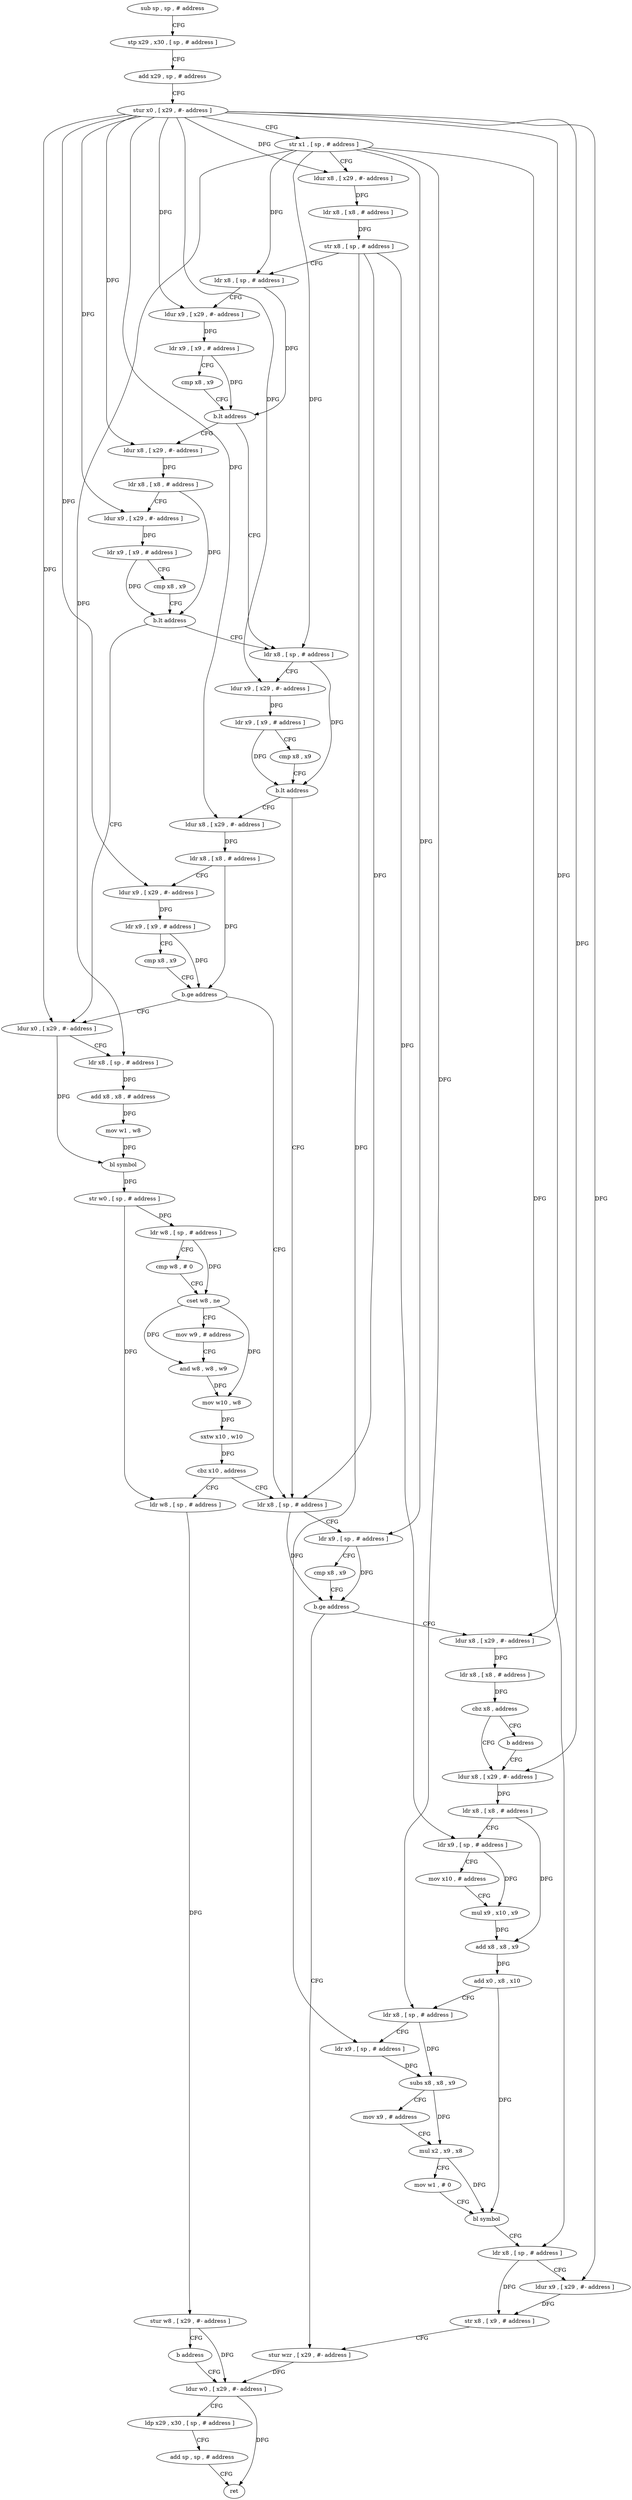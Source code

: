 digraph "func" {
"4301376" [label = "sub sp , sp , # address" ]
"4301380" [label = "stp x29 , x30 , [ sp , # address ]" ]
"4301384" [label = "add x29 , sp , # address" ]
"4301388" [label = "stur x0 , [ x29 , #- address ]" ]
"4301392" [label = "str x1 , [ sp , # address ]" ]
"4301396" [label = "ldur x8 , [ x29 , #- address ]" ]
"4301400" [label = "ldr x8 , [ x8 , # address ]" ]
"4301404" [label = "str x8 , [ sp , # address ]" ]
"4301408" [label = "ldr x8 , [ sp , # address ]" ]
"4301412" [label = "ldur x9 , [ x29 , #- address ]" ]
"4301416" [label = "ldr x9 , [ x9 , # address ]" ]
"4301420" [label = "cmp x8 , x9" ]
"4301424" [label = "b.lt address" ]
"4301452" [label = "ldr x8 , [ sp , # address ]" ]
"4301428" [label = "ldur x8 , [ x29 , #- address ]" ]
"4301456" [label = "ldur x9 , [ x29 , #- address ]" ]
"4301460" [label = "ldr x9 , [ x9 , # address ]" ]
"4301464" [label = "cmp x8 , x9" ]
"4301468" [label = "b.lt address" ]
"4301564" [label = "ldr x8 , [ sp , # address ]" ]
"4301472" [label = "ldur x8 , [ x29 , #- address ]" ]
"4301432" [label = "ldr x8 , [ x8 , # address ]" ]
"4301436" [label = "ldur x9 , [ x29 , #- address ]" ]
"4301440" [label = "ldr x9 , [ x9 , # address ]" ]
"4301444" [label = "cmp x8 , x9" ]
"4301448" [label = "b.lt address" ]
"4301496" [label = "ldur x0 , [ x29 , #- address ]" ]
"4301568" [label = "ldr x9 , [ sp , # address ]" ]
"4301572" [label = "cmp x8 , x9" ]
"4301576" [label = "b.ge address" ]
"4301664" [label = "stur wzr , [ x29 , #- address ]" ]
"4301580" [label = "ldur x8 , [ x29 , #- address ]" ]
"4301476" [label = "ldr x8 , [ x8 , # address ]" ]
"4301480" [label = "ldur x9 , [ x29 , #- address ]" ]
"4301484" [label = "ldr x9 , [ x9 , # address ]" ]
"4301488" [label = "cmp x8 , x9" ]
"4301492" [label = "b.ge address" ]
"4301500" [label = "ldr x8 , [ sp , # address ]" ]
"4301504" [label = "add x8 , x8 , # address" ]
"4301508" [label = "mov w1 , w8" ]
"4301512" [label = "bl symbol" ]
"4301516" [label = "str w0 , [ sp , # address ]" ]
"4301520" [label = "ldr w8 , [ sp , # address ]" ]
"4301524" [label = "cmp w8 , # 0" ]
"4301528" [label = "cset w8 , ne" ]
"4301532" [label = "mov w9 , # address" ]
"4301536" [label = "and w8 , w8 , w9" ]
"4301540" [label = "mov w10 , w8" ]
"4301544" [label = "sxtw x10 , w10" ]
"4301548" [label = "cbz x10 , address" ]
"4301552" [label = "ldr w8 , [ sp , # address ]" ]
"4301668" [label = "ldur w0 , [ x29 , #- address ]" ]
"4301584" [label = "ldr x8 , [ x8 , # address ]" ]
"4301588" [label = "cbz x8 , address" ]
"4301596" [label = "ldur x8 , [ x29 , #- address ]" ]
"4301592" [label = "b address" ]
"4301556" [label = "stur w8 , [ x29 , #- address ]" ]
"4301560" [label = "b address" ]
"4301600" [label = "ldr x8 , [ x8 , # address ]" ]
"4301604" [label = "ldr x9 , [ sp , # address ]" ]
"4301608" [label = "mov x10 , # address" ]
"4301612" [label = "mul x9 , x10 , x9" ]
"4301616" [label = "add x8 , x8 , x9" ]
"4301620" [label = "add x0 , x8 , x10" ]
"4301624" [label = "ldr x8 , [ sp , # address ]" ]
"4301628" [label = "ldr x9 , [ sp , # address ]" ]
"4301632" [label = "subs x8 , x8 , x9" ]
"4301636" [label = "mov x9 , # address" ]
"4301640" [label = "mul x2 , x9 , x8" ]
"4301644" [label = "mov w1 , # 0" ]
"4301648" [label = "bl symbol" ]
"4301652" [label = "ldr x8 , [ sp , # address ]" ]
"4301656" [label = "ldur x9 , [ x29 , #- address ]" ]
"4301660" [label = "str x8 , [ x9 , # address ]" ]
"4301672" [label = "ldp x29 , x30 , [ sp , # address ]" ]
"4301676" [label = "add sp , sp , # address" ]
"4301680" [label = "ret" ]
"4301376" -> "4301380" [ label = "CFG" ]
"4301380" -> "4301384" [ label = "CFG" ]
"4301384" -> "4301388" [ label = "CFG" ]
"4301388" -> "4301392" [ label = "CFG" ]
"4301388" -> "4301396" [ label = "DFG" ]
"4301388" -> "4301412" [ label = "DFG" ]
"4301388" -> "4301456" [ label = "DFG" ]
"4301388" -> "4301428" [ label = "DFG" ]
"4301388" -> "4301436" [ label = "DFG" ]
"4301388" -> "4301472" [ label = "DFG" ]
"4301388" -> "4301480" [ label = "DFG" ]
"4301388" -> "4301496" [ label = "DFG" ]
"4301388" -> "4301580" [ label = "DFG" ]
"4301388" -> "4301596" [ label = "DFG" ]
"4301388" -> "4301656" [ label = "DFG" ]
"4301392" -> "4301396" [ label = "CFG" ]
"4301392" -> "4301408" [ label = "DFG" ]
"4301392" -> "4301452" [ label = "DFG" ]
"4301392" -> "4301568" [ label = "DFG" ]
"4301392" -> "4301500" [ label = "DFG" ]
"4301392" -> "4301624" [ label = "DFG" ]
"4301392" -> "4301652" [ label = "DFG" ]
"4301396" -> "4301400" [ label = "DFG" ]
"4301400" -> "4301404" [ label = "DFG" ]
"4301404" -> "4301408" [ label = "CFG" ]
"4301404" -> "4301564" [ label = "DFG" ]
"4301404" -> "4301604" [ label = "DFG" ]
"4301404" -> "4301628" [ label = "DFG" ]
"4301408" -> "4301412" [ label = "CFG" ]
"4301408" -> "4301424" [ label = "DFG" ]
"4301412" -> "4301416" [ label = "DFG" ]
"4301416" -> "4301420" [ label = "CFG" ]
"4301416" -> "4301424" [ label = "DFG" ]
"4301420" -> "4301424" [ label = "CFG" ]
"4301424" -> "4301452" [ label = "CFG" ]
"4301424" -> "4301428" [ label = "CFG" ]
"4301452" -> "4301456" [ label = "CFG" ]
"4301452" -> "4301468" [ label = "DFG" ]
"4301428" -> "4301432" [ label = "DFG" ]
"4301456" -> "4301460" [ label = "DFG" ]
"4301460" -> "4301464" [ label = "CFG" ]
"4301460" -> "4301468" [ label = "DFG" ]
"4301464" -> "4301468" [ label = "CFG" ]
"4301468" -> "4301564" [ label = "CFG" ]
"4301468" -> "4301472" [ label = "CFG" ]
"4301564" -> "4301568" [ label = "CFG" ]
"4301564" -> "4301576" [ label = "DFG" ]
"4301472" -> "4301476" [ label = "DFG" ]
"4301432" -> "4301436" [ label = "CFG" ]
"4301432" -> "4301448" [ label = "DFG" ]
"4301436" -> "4301440" [ label = "DFG" ]
"4301440" -> "4301444" [ label = "CFG" ]
"4301440" -> "4301448" [ label = "DFG" ]
"4301444" -> "4301448" [ label = "CFG" ]
"4301448" -> "4301496" [ label = "CFG" ]
"4301448" -> "4301452" [ label = "CFG" ]
"4301496" -> "4301500" [ label = "CFG" ]
"4301496" -> "4301512" [ label = "DFG" ]
"4301568" -> "4301572" [ label = "CFG" ]
"4301568" -> "4301576" [ label = "DFG" ]
"4301572" -> "4301576" [ label = "CFG" ]
"4301576" -> "4301664" [ label = "CFG" ]
"4301576" -> "4301580" [ label = "CFG" ]
"4301664" -> "4301668" [ label = "DFG" ]
"4301580" -> "4301584" [ label = "DFG" ]
"4301476" -> "4301480" [ label = "CFG" ]
"4301476" -> "4301492" [ label = "DFG" ]
"4301480" -> "4301484" [ label = "DFG" ]
"4301484" -> "4301488" [ label = "CFG" ]
"4301484" -> "4301492" [ label = "DFG" ]
"4301488" -> "4301492" [ label = "CFG" ]
"4301492" -> "4301564" [ label = "CFG" ]
"4301492" -> "4301496" [ label = "CFG" ]
"4301500" -> "4301504" [ label = "DFG" ]
"4301504" -> "4301508" [ label = "DFG" ]
"4301508" -> "4301512" [ label = "DFG" ]
"4301512" -> "4301516" [ label = "DFG" ]
"4301516" -> "4301520" [ label = "DFG" ]
"4301516" -> "4301552" [ label = "DFG" ]
"4301520" -> "4301524" [ label = "CFG" ]
"4301520" -> "4301528" [ label = "DFG" ]
"4301524" -> "4301528" [ label = "CFG" ]
"4301528" -> "4301532" [ label = "CFG" ]
"4301528" -> "4301536" [ label = "DFG" ]
"4301528" -> "4301540" [ label = "DFG" ]
"4301532" -> "4301536" [ label = "CFG" ]
"4301536" -> "4301540" [ label = "DFG" ]
"4301540" -> "4301544" [ label = "DFG" ]
"4301544" -> "4301548" [ label = "DFG" ]
"4301548" -> "4301564" [ label = "CFG" ]
"4301548" -> "4301552" [ label = "CFG" ]
"4301552" -> "4301556" [ label = "DFG" ]
"4301668" -> "4301672" [ label = "CFG" ]
"4301668" -> "4301680" [ label = "DFG" ]
"4301584" -> "4301588" [ label = "DFG" ]
"4301588" -> "4301596" [ label = "CFG" ]
"4301588" -> "4301592" [ label = "CFG" ]
"4301596" -> "4301600" [ label = "DFG" ]
"4301592" -> "4301596" [ label = "CFG" ]
"4301556" -> "4301560" [ label = "CFG" ]
"4301556" -> "4301668" [ label = "DFG" ]
"4301560" -> "4301668" [ label = "CFG" ]
"4301600" -> "4301604" [ label = "CFG" ]
"4301600" -> "4301616" [ label = "DFG" ]
"4301604" -> "4301608" [ label = "CFG" ]
"4301604" -> "4301612" [ label = "DFG" ]
"4301608" -> "4301612" [ label = "CFG" ]
"4301612" -> "4301616" [ label = "DFG" ]
"4301616" -> "4301620" [ label = "DFG" ]
"4301620" -> "4301624" [ label = "CFG" ]
"4301620" -> "4301648" [ label = "DFG" ]
"4301624" -> "4301628" [ label = "CFG" ]
"4301624" -> "4301632" [ label = "DFG" ]
"4301628" -> "4301632" [ label = "DFG" ]
"4301632" -> "4301636" [ label = "CFG" ]
"4301632" -> "4301640" [ label = "DFG" ]
"4301636" -> "4301640" [ label = "CFG" ]
"4301640" -> "4301644" [ label = "CFG" ]
"4301640" -> "4301648" [ label = "DFG" ]
"4301644" -> "4301648" [ label = "CFG" ]
"4301648" -> "4301652" [ label = "CFG" ]
"4301652" -> "4301656" [ label = "CFG" ]
"4301652" -> "4301660" [ label = "DFG" ]
"4301656" -> "4301660" [ label = "DFG" ]
"4301660" -> "4301664" [ label = "CFG" ]
"4301672" -> "4301676" [ label = "CFG" ]
"4301676" -> "4301680" [ label = "CFG" ]
}
